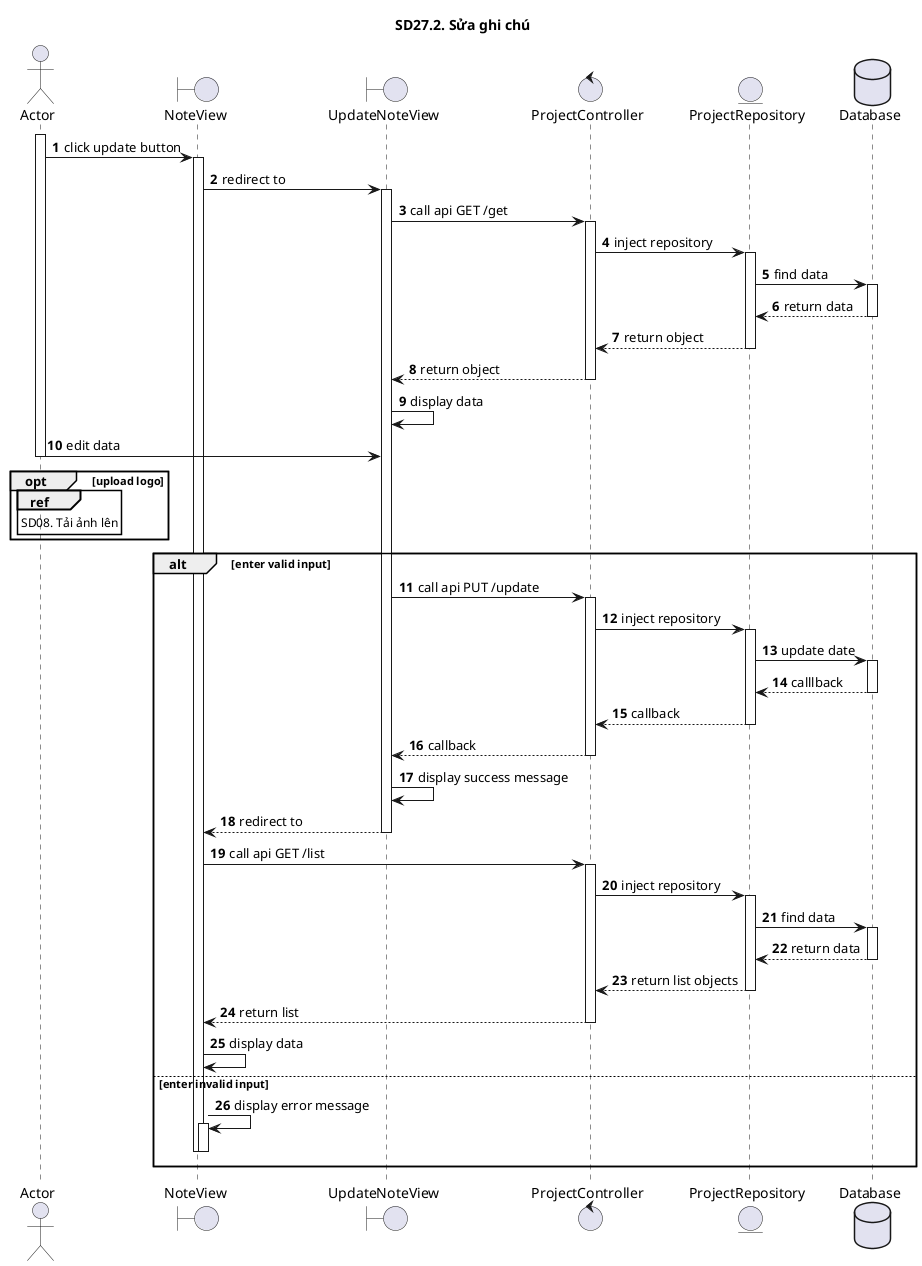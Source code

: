 @startuml SQ
autonumber
title SD27.2. Sửa ghi chú
actor "Actor" as actor
boundary "NoteView" as view
boundary "UpdateNoteView" as create
control "ProjectController" as controller
entity "ProjectRepository" as model
database "Database" as database
activate actor
actor -> view: click update button
activate view
view -> create: redirect to
activate create
create -> controller: call api GET /get
activate controller
controller->model:inject repository
activate model
model -> database: find data
activate database
database --> model: return data
deactivate database
model --> controller: return object
deactivate model
controller --> create: return object
deactivate controller
create -> create: display data
actor -> create: edit data
deactivate actor
opt upload logo
ref over actor
SD08. Tải ảnh lên
end ref
end
alt enter valid input
create -> controller: call api PUT /update
activate controller
controller -> model: inject repository
activate model
model -> database: update date
activate database
database --> model: calllback
deactivate database
model --> controller: callback
deactivate model
controller --> create: callback
deactivate controller
create -> create: display success message
create --> view: redirect to
deactivate create
view -> controller: call api GET /list
activate controller
controller -> model: inject repository
activate model
model -> database: find data
activate database
database --> model: return data
deactivate database
model --> controller: return list objects
deactivate model
controller --> view: return list
deactivate controller
view -> view: display data
else enter invalid input
view -> view: display error message
activate view
deactivate view
deactivate view
end
@enduml